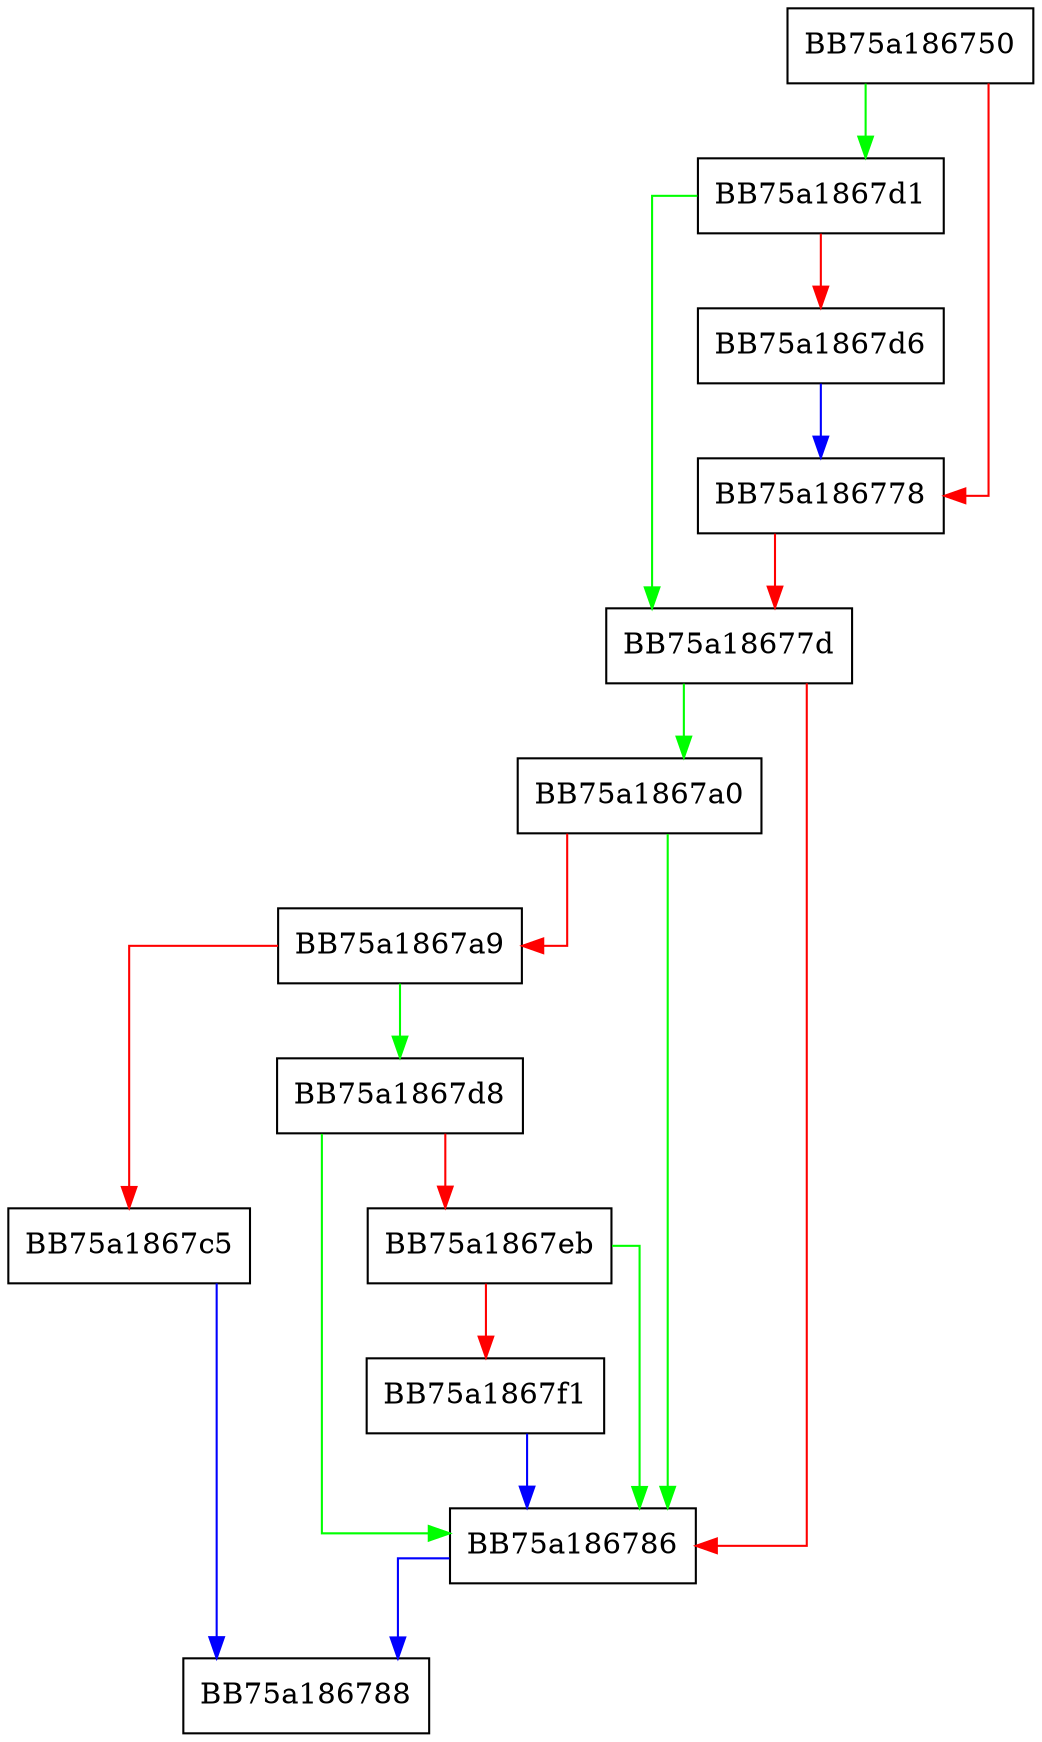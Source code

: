 digraph GetFileOpProcessImgFromStream {
  node [shape="box"];
  graph [splines=ortho];
  BB75a186750 -> BB75a1867d1 [color="green"];
  BB75a186750 -> BB75a186778 [color="red"];
  BB75a186778 -> BB75a18677d [color="red"];
  BB75a18677d -> BB75a1867a0 [color="green"];
  BB75a18677d -> BB75a186786 [color="red"];
  BB75a186786 -> BB75a186788 [color="blue"];
  BB75a1867a0 -> BB75a186786 [color="green"];
  BB75a1867a0 -> BB75a1867a9 [color="red"];
  BB75a1867a9 -> BB75a1867d8 [color="green"];
  BB75a1867a9 -> BB75a1867c5 [color="red"];
  BB75a1867c5 -> BB75a186788 [color="blue"];
  BB75a1867d1 -> BB75a18677d [color="green"];
  BB75a1867d1 -> BB75a1867d6 [color="red"];
  BB75a1867d6 -> BB75a186778 [color="blue"];
  BB75a1867d8 -> BB75a186786 [color="green"];
  BB75a1867d8 -> BB75a1867eb [color="red"];
  BB75a1867eb -> BB75a186786 [color="green"];
  BB75a1867eb -> BB75a1867f1 [color="red"];
  BB75a1867f1 -> BB75a186786 [color="blue"];
}